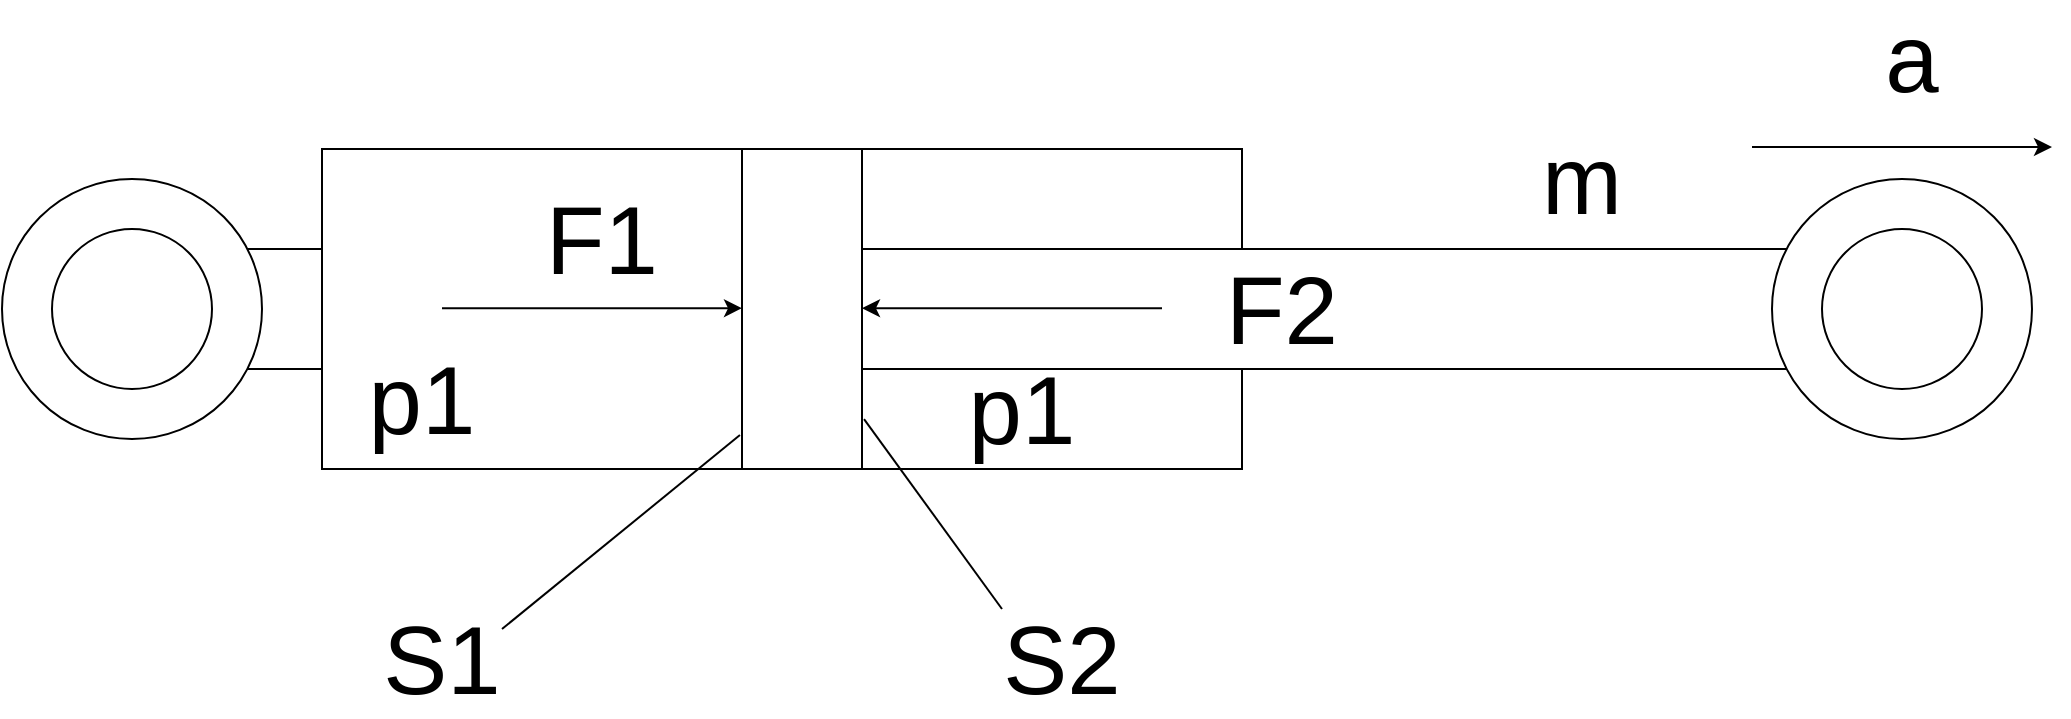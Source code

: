 <mxfile version="22.0.6" type="github">
  <diagram name="Page-1" id="sWqkfUj6m_CCeIlrbYhG">
    <mxGraphModel dx="1290" dy="606" grid="1" gridSize="10" guides="1" tooltips="1" connect="1" arrows="1" fold="1" page="1" pageScale="1" pageWidth="1169" pageHeight="827" math="0" shadow="0">
      <root>
        <mxCell id="0" />
        <mxCell id="1" parent="0" />
        <mxCell id="vdYmqRAd1pRQnadH-3AE-1" value="" style="rounded=0;whiteSpace=wrap;html=1;" parent="1" vertex="1">
          <mxGeometry x="270" y="298.5" width="460" height="160" as="geometry" />
        </mxCell>
        <mxCell id="vdYmqRAd1pRQnadH-3AE-3" value="" style="rounded=0;whiteSpace=wrap;html=1;" parent="1" vertex="1">
          <mxGeometry x="540" y="348.5" width="530" height="60" as="geometry" />
        </mxCell>
        <mxCell id="hN_NPj9hov84vUHAl6w_-6" value="" style="ellipse;whiteSpace=wrap;html=1;aspect=fixed;" parent="1" vertex="1">
          <mxGeometry x="995" y="313.5" width="130" height="130" as="geometry" />
        </mxCell>
        <mxCell id="vdYmqRAd1pRQnadH-3AE-2" value="" style="rounded=0;whiteSpace=wrap;html=1;" parent="1" vertex="1">
          <mxGeometry x="480" y="298.5" width="60" height="160" as="geometry" />
        </mxCell>
        <mxCell id="hN_NPj9hov84vUHAl6w_-1" value="" style="endArrow=classic;html=1;rounded=0;" parent="1" edge="1">
          <mxGeometry width="50" height="50" relative="1" as="geometry">
            <mxPoint x="985" y="297.5" as="sourcePoint" />
            <mxPoint x="1135" y="297.5" as="targetPoint" />
          </mxGeometry>
        </mxCell>
        <mxCell id="hN_NPj9hov84vUHAl6w_-3" value="" style="endArrow=none;html=1;rounded=0;exitX=-0.017;exitY=0.894;exitDx=0;exitDy=0;exitPerimeter=0;" parent="1" source="vdYmqRAd1pRQnadH-3AE-2" edge="1">
          <mxGeometry width="50" height="50" relative="1" as="geometry">
            <mxPoint x="730" y="458.5" as="sourcePoint" />
            <mxPoint x="360" y="538.5" as="targetPoint" />
          </mxGeometry>
        </mxCell>
        <mxCell id="hN_NPj9hov84vUHAl6w_-4" value="" style="endArrow=none;html=1;rounded=0;exitX=1.017;exitY=0.844;exitDx=0;exitDy=0;exitPerimeter=0;" parent="1" source="vdYmqRAd1pRQnadH-3AE-2" edge="1">
          <mxGeometry width="50" height="50" relative="1" as="geometry">
            <mxPoint x="730" y="458.5" as="sourcePoint" />
            <mxPoint x="610" y="528.5" as="targetPoint" />
          </mxGeometry>
        </mxCell>
        <mxCell id="hN_NPj9hov84vUHAl6w_-5" value="" style="ellipse;whiteSpace=wrap;html=1;aspect=fixed;" parent="1" vertex="1">
          <mxGeometry x="1020" y="338.5" width="80" height="80" as="geometry" />
        </mxCell>
        <mxCell id="hN_NPj9hov84vUHAl6w_-7" value="&lt;font style=&quot;font-size: 48px;&quot;&gt;S1&lt;/font&gt;" style="text;html=1;strokeColor=none;fillColor=none;align=center;verticalAlign=middle;whiteSpace=wrap;rounded=0;" parent="1" vertex="1">
          <mxGeometry x="300" y="538.5" width="60" height="30" as="geometry" />
        </mxCell>
        <mxCell id="hN_NPj9hov84vUHAl6w_-8" value="&lt;font style=&quot;font-size: 48px;&quot;&gt;S2&lt;/font&gt;" style="text;html=1;strokeColor=none;fillColor=none;align=center;verticalAlign=middle;whiteSpace=wrap;rounded=0;" parent="1" vertex="1">
          <mxGeometry x="610" y="538.5" width="60" height="30" as="geometry" />
        </mxCell>
        <mxCell id="hN_NPj9hov84vUHAl6w_-9" value="&lt;font style=&quot;font-size: 48px;&quot;&gt;p1&lt;/font&gt;" style="text;html=1;strokeColor=none;fillColor=none;align=center;verticalAlign=middle;whiteSpace=wrap;rounded=0;" parent="1" vertex="1">
          <mxGeometry x="290" y="408.5" width="60" height="30" as="geometry" />
        </mxCell>
        <mxCell id="hN_NPj9hov84vUHAl6w_-11" value="&lt;font style=&quot;font-size: 48px;&quot;&gt;p1&lt;/font&gt;" style="text;html=1;strokeColor=none;fillColor=none;align=center;verticalAlign=middle;whiteSpace=wrap;rounded=0;" parent="1" vertex="1">
          <mxGeometry x="590" y="413.5" width="60" height="30" as="geometry" />
        </mxCell>
        <mxCell id="hN_NPj9hov84vUHAl6w_-12" value="&lt;font style=&quot;font-size: 48px;&quot;&gt;a&lt;/font&gt;" style="text;html=1;strokeColor=none;fillColor=none;align=center;verticalAlign=middle;whiteSpace=wrap;rounded=0;" parent="1" vertex="1">
          <mxGeometry x="1035" y="238" width="60" height="30" as="geometry" />
        </mxCell>
        <mxCell id="hN_NPj9hov84vUHAl6w_-13" value="&lt;font style=&quot;font-size: 48px;&quot;&gt;m&lt;/font&gt;" style="text;html=1;strokeColor=none;fillColor=none;align=center;verticalAlign=middle;whiteSpace=wrap;rounded=0;" parent="1" vertex="1">
          <mxGeometry x="870" y="298.5" width="60" height="30" as="geometry" />
        </mxCell>
        <mxCell id="hN_NPj9hov84vUHAl6w_-15" value="" style="rounded=0;whiteSpace=wrap;html=1;" parent="1" vertex="1">
          <mxGeometry x="180" y="348.5" width="90" height="60" as="geometry" />
        </mxCell>
        <mxCell id="hN_NPj9hov84vUHAl6w_-16" value="" style="ellipse;whiteSpace=wrap;html=1;aspect=fixed;" parent="1" vertex="1">
          <mxGeometry x="110" y="313.5" width="130" height="130" as="geometry" />
        </mxCell>
        <mxCell id="hN_NPj9hov84vUHAl6w_-17" value="" style="ellipse;whiteSpace=wrap;html=1;aspect=fixed;" parent="1" vertex="1">
          <mxGeometry x="135" y="338.5" width="80" height="80" as="geometry" />
        </mxCell>
        <mxCell id="0i8E-aVRz_baijCmf47E-1" value="" style="endArrow=classic;html=1;rounded=0;" parent="1" edge="1">
          <mxGeometry width="50" height="50" relative="1" as="geometry">
            <mxPoint x="330" y="378.1" as="sourcePoint" />
            <mxPoint x="480" y="378.1" as="targetPoint" />
          </mxGeometry>
        </mxCell>
        <mxCell id="0i8E-aVRz_baijCmf47E-2" value="&lt;font style=&quot;font-size: 48px;&quot;&gt;F1&lt;/font&gt;" style="text;html=1;strokeColor=none;fillColor=none;align=center;verticalAlign=middle;whiteSpace=wrap;rounded=0;" parent="1" vertex="1">
          <mxGeometry x="380" y="328.5" width="60" height="30" as="geometry" />
        </mxCell>
        <mxCell id="0i8E-aVRz_baijCmf47E-3" value="" style="endArrow=classic;html=1;rounded=0;" parent="1" edge="1">
          <mxGeometry width="50" height="50" relative="1" as="geometry">
            <mxPoint x="690" y="378.1" as="sourcePoint" />
            <mxPoint x="540" y="378.1" as="targetPoint" />
          </mxGeometry>
        </mxCell>
        <mxCell id="0i8E-aVRz_baijCmf47E-4" value="&lt;font style=&quot;font-size: 48px;&quot;&gt;F2&lt;/font&gt;" style="text;html=1;strokeColor=none;fillColor=none;align=center;verticalAlign=middle;whiteSpace=wrap;rounded=0;" parent="1" vertex="1">
          <mxGeometry x="720" y="363.5" width="60" height="30" as="geometry" />
        </mxCell>
      </root>
    </mxGraphModel>
  </diagram>
</mxfile>
